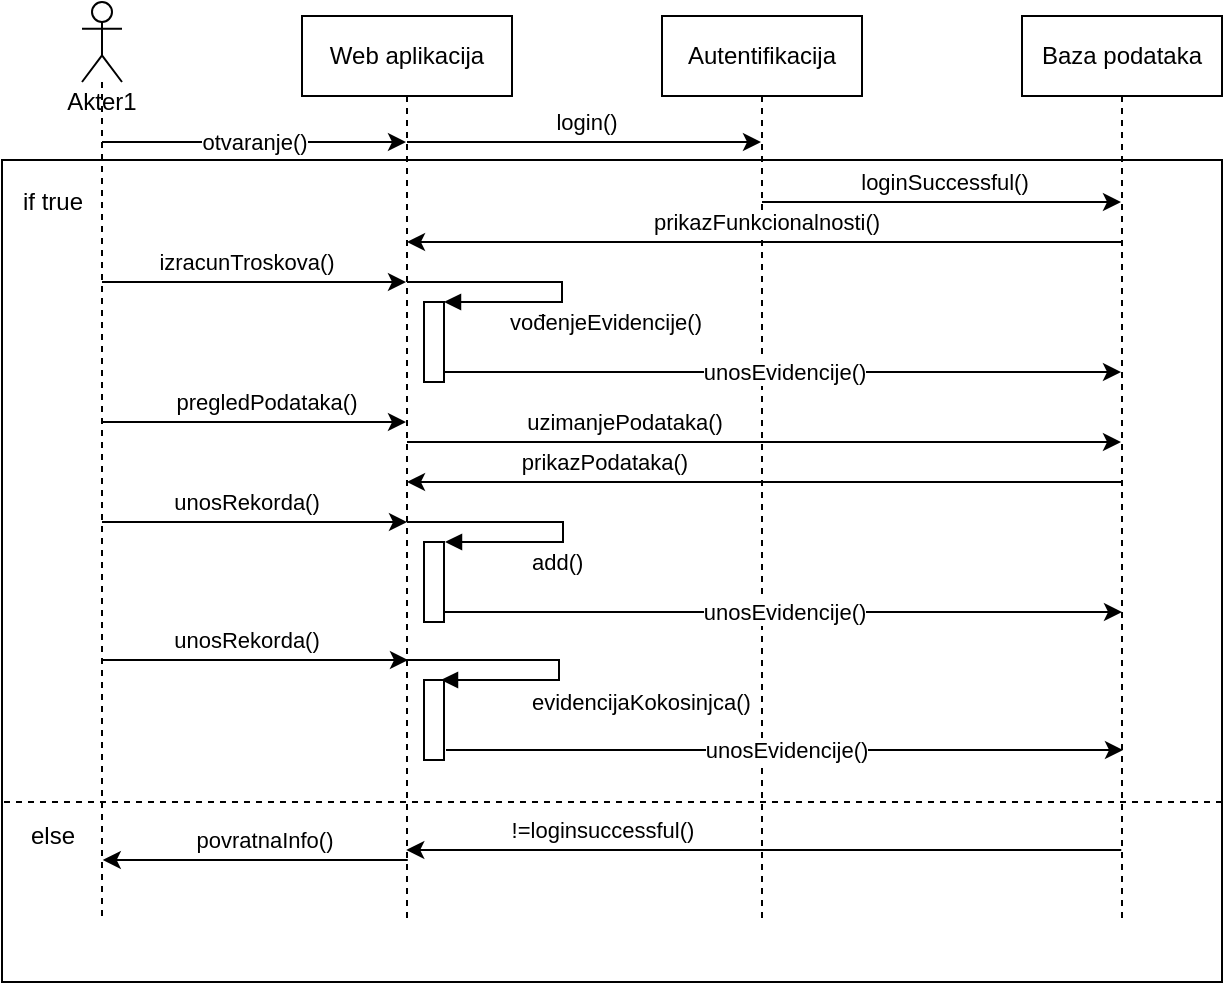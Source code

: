 <mxfile version="14.6.13" type="device"><diagram id="W66MCKCPfeMFEBZK7xAL" name="Page-1"><mxGraphModel dx="978" dy="303" grid="1" gridSize="10" guides="1" tooltips="1" connect="1" arrows="1" fold="1" page="1" pageScale="1" pageWidth="827" pageHeight="1169" math="0" shadow="0"><root><mxCell id="0"/><mxCell id="1" parent="0"/><mxCell id="soeziekp5oH6GHRPuZ2Z-10" value="" style="rounded=0;whiteSpace=wrap;html=1;" parent="1" vertex="1"><mxGeometry x="280" y="189" width="610" height="411" as="geometry"/></mxCell><mxCell id="soeziekp5oH6GHRPuZ2Z-3" value="otvaranje()" style="edgeStyle=orthogonalEdgeStyle;rounded=0;orthogonalLoop=1;jettySize=auto;html=1;" parent="1" source="oA69pTfiYyQ1RtSddcOU-2" target="soeziekp5oH6GHRPuZ2Z-1" edge="1"><mxGeometry relative="1" as="geometry"><Array as="points"><mxPoint x="360" y="180"/><mxPoint x="360" y="180"/></Array></mxGeometry></mxCell><mxCell id="soeziekp5oH6GHRPuZ2Z-13" value="izracunTroskova()" style="edgeStyle=orthogonalEdgeStyle;rounded=0;orthogonalLoop=1;jettySize=auto;html=1;" parent="1" source="oA69pTfiYyQ1RtSddcOU-2" target="soeziekp5oH6GHRPuZ2Z-1" edge="1"><mxGeometry x="-0.06" y="10" relative="1" as="geometry"><Array as="points"><mxPoint x="400" y="250"/><mxPoint x="400" y="250"/></Array><mxPoint as="offset"/></mxGeometry></mxCell><mxCell id="soeziekp5oH6GHRPuZ2Z-18" value="pregledPodataka()" style="edgeStyle=orthogonalEdgeStyle;rounded=0;orthogonalLoop=1;jettySize=auto;html=1;" parent="1" source="oA69pTfiYyQ1RtSddcOU-2" target="soeziekp5oH6GHRPuZ2Z-1" edge="1"><mxGeometry x="0.056" y="10" relative="1" as="geometry"><Array as="points"><mxPoint x="400" y="320"/><mxPoint x="400" y="320"/></Array><mxPoint x="1" as="offset"/></mxGeometry></mxCell><mxCell id="oA69pTfiYyQ1RtSddcOU-2" value="Akter1" style="shape=umlLifeline;participant=umlActor;perimeter=lifelinePerimeter;whiteSpace=wrap;html=1;container=1;collapsible=0;recursiveResize=0;verticalAlign=top;spacingTop=36;outlineConnect=0;size=40;" parent="1" vertex="1"><mxGeometry x="320" y="110" width="20" height="460" as="geometry"/></mxCell><mxCell id="soeziekp5oH6GHRPuZ2Z-5" value="login()" style="edgeStyle=orthogonalEdgeStyle;rounded=0;orthogonalLoop=1;jettySize=auto;html=1;" parent="1" source="soeziekp5oH6GHRPuZ2Z-1" target="soeziekp5oH6GHRPuZ2Z-2" edge="1"><mxGeometry x="0.006" y="10" relative="1" as="geometry"><Array as="points"><mxPoint x="560" y="180"/><mxPoint x="560" y="180"/></Array><mxPoint as="offset"/></mxGeometry></mxCell><mxCell id="soeziekp5oH6GHRPuZ2Z-19" value="uzimanjePodataka()" style="edgeStyle=orthogonalEdgeStyle;rounded=0;orthogonalLoop=1;jettySize=auto;html=1;" parent="1" source="soeziekp5oH6GHRPuZ2Z-1" target="soeziekp5oH6GHRPuZ2Z-4" edge="1"><mxGeometry x="-0.396" y="10" relative="1" as="geometry"><Array as="points"><mxPoint x="660" y="330"/><mxPoint x="660" y="330"/></Array><mxPoint as="offset"/></mxGeometry></mxCell><mxCell id="soeziekp5oH6GHRPuZ2Z-1" value="Web aplikacija" style="shape=umlLifeline;perimeter=lifelinePerimeter;whiteSpace=wrap;html=1;container=1;collapsible=0;recursiveResize=0;outlineConnect=0;" parent="1" vertex="1"><mxGeometry x="430" y="117" width="105" height="453" as="geometry"/></mxCell><mxCell id="soeziekp5oH6GHRPuZ2Z-15" value="" style="html=1;points=[];perimeter=orthogonalPerimeter;" parent="soeziekp5oH6GHRPuZ2Z-1" vertex="1"><mxGeometry x="61" y="143" width="10" height="40" as="geometry"/></mxCell><mxCell id="soeziekp5oH6GHRPuZ2Z-16" value="vođenjeEvidencije()" style="edgeStyle=orthogonalEdgeStyle;html=1;align=left;spacingLeft=2;endArrow=block;rounded=0;entryX=1;entryY=0;" parent="soeziekp5oH6GHRPuZ2Z-1" source="soeziekp5oH6GHRPuZ2Z-1" target="soeziekp5oH6GHRPuZ2Z-15" edge="1"><mxGeometry x="0.605" y="10" relative="1" as="geometry"><mxPoint x="100" y="153" as="sourcePoint"/><Array as="points"><mxPoint x="130" y="133"/><mxPoint x="130" y="143"/></Array><mxPoint as="offset"/></mxGeometry></mxCell><mxCell id="soeziekp5oH6GHRPuZ2Z-7" value="loginSuccessful()" style="edgeStyle=orthogonalEdgeStyle;rounded=0;orthogonalLoop=1;jettySize=auto;html=1;" parent="1" source="soeziekp5oH6GHRPuZ2Z-2" target="soeziekp5oH6GHRPuZ2Z-4" edge="1"><mxGeometry x="0.006" y="10" relative="1" as="geometry"><Array as="points"><mxPoint x="750" y="210"/><mxPoint x="750" y="210"/></Array><mxPoint as="offset"/></mxGeometry></mxCell><mxCell id="soeziekp5oH6GHRPuZ2Z-2" value="Autentifikacija" style="shape=umlLifeline;perimeter=lifelinePerimeter;whiteSpace=wrap;html=1;container=1;collapsible=0;recursiveResize=0;outlineConnect=0;" parent="1" vertex="1"><mxGeometry x="610" y="117" width="100" height="453" as="geometry"/></mxCell><mxCell id="soeziekp5oH6GHRPuZ2Z-12" value="prikazFunkcionalnosti()" style="edgeStyle=orthogonalEdgeStyle;rounded=0;orthogonalLoop=1;jettySize=auto;html=1;" parent="1" source="soeziekp5oH6GHRPuZ2Z-4" target="soeziekp5oH6GHRPuZ2Z-1" edge="1"><mxGeometry x="-0.003" y="-10" relative="1" as="geometry"><Array as="points"><mxPoint x="660" y="230"/><mxPoint x="660" y="230"/></Array><mxPoint as="offset"/></mxGeometry></mxCell><mxCell id="soeziekp5oH6GHRPuZ2Z-20" value="prikazPodataka()" style="edgeStyle=orthogonalEdgeStyle;rounded=0;orthogonalLoop=1;jettySize=auto;html=1;" parent="1" source="soeziekp5oH6GHRPuZ2Z-4" target="soeziekp5oH6GHRPuZ2Z-1" edge="1"><mxGeometry x="0.452" y="-10" relative="1" as="geometry"><Array as="points"><mxPoint x="660" y="350"/><mxPoint x="660" y="350"/></Array><mxPoint as="offset"/></mxGeometry></mxCell><mxCell id="soeziekp5oH6GHRPuZ2Z-4" value="Baza podataka" style="shape=umlLifeline;perimeter=lifelinePerimeter;whiteSpace=wrap;html=1;container=1;collapsible=0;recursiveResize=0;outlineConnect=0;" parent="1" vertex="1"><mxGeometry x="790" y="117" width="100" height="453" as="geometry"/></mxCell><mxCell id="soeziekp5oH6GHRPuZ2Z-17" value="unosEvidencije()" style="edgeStyle=orthogonalEdgeStyle;rounded=0;orthogonalLoop=1;jettySize=auto;html=1;" parent="1" edge="1"><mxGeometry relative="1" as="geometry"><mxPoint x="501" y="295" as="sourcePoint"/><mxPoint x="839.5" y="295" as="targetPoint"/><Array as="points"><mxPoint x="670" y="295"/><mxPoint x="670" y="295"/></Array></mxGeometry></mxCell><mxCell id="soeziekp5oH6GHRPuZ2Z-24" value="" style="endArrow=none;dashed=1;html=1;entryX=0;entryY=0.5;entryDx=0;entryDy=0;exitX=1;exitY=0.684;exitDx=0;exitDy=0;exitPerimeter=0;" parent="1" edge="1"><mxGeometry width="50" height="50" relative="1" as="geometry"><mxPoint x="890" y="510.024" as="sourcePoint"/><mxPoint x="280" y="510" as="targetPoint"/></mxGeometry></mxCell><mxCell id="soeziekp5oH6GHRPuZ2Z-25" value="if true" style="text;html=1;align=center;verticalAlign=middle;resizable=0;points=[];autosize=1;strokeColor=none;" parent="1" vertex="1"><mxGeometry x="280" y="200" width="50" height="20" as="geometry"/></mxCell><mxCell id="M5qFDHSjGWPHHJoiY7jc-7" value="unosRekorda()" style="edgeStyle=orthogonalEdgeStyle;rounded=0;orthogonalLoop=1;jettySize=auto;html=1;" parent="1" edge="1"><mxGeometry x="-0.06" y="10" relative="1" as="geometry"><Array as="points"><mxPoint x="400.5" y="370"/><mxPoint x="400.5" y="370"/></Array><mxPoint as="offset"/><mxPoint x="330" y="370" as="sourcePoint"/><mxPoint x="482.5" y="370" as="targetPoint"/></mxGeometry></mxCell><mxCell id="M5qFDHSjGWPHHJoiY7jc-8" value="add()" style="edgeStyle=orthogonalEdgeStyle;html=1;align=left;spacingLeft=2;endArrow=block;rounded=0;entryX=1;entryY=0;" parent="1" edge="1"><mxGeometry x="0.469" y="10" relative="1" as="geometry"><mxPoint x="482.5" y="370" as="sourcePoint"/><Array as="points"><mxPoint x="560.5" y="370"/><mxPoint x="560.5" y="380"/></Array><mxPoint as="offset"/><mxPoint x="501.5" y="380" as="targetPoint"/></mxGeometry></mxCell><mxCell id="M5qFDHSjGWPHHJoiY7jc-9" value="unosEvidencije()" style="edgeStyle=orthogonalEdgeStyle;rounded=0;orthogonalLoop=1;jettySize=auto;html=1;" parent="1" edge="1"><mxGeometry relative="1" as="geometry"><mxPoint x="501.5" y="415" as="sourcePoint"/><mxPoint x="840" y="415" as="targetPoint"/><Array as="points"><mxPoint x="670.5" y="415"/><mxPoint x="670.5" y="415"/></Array></mxGeometry></mxCell><mxCell id="M5qFDHSjGWPHHJoiY7jc-10" value="unosRekorda()" style="edgeStyle=orthogonalEdgeStyle;rounded=0;orthogonalLoop=1;jettySize=auto;html=1;" parent="1" edge="1"><mxGeometry x="-0.06" y="10" relative="1" as="geometry"><Array as="points"><mxPoint x="401" y="439"/><mxPoint x="401" y="439"/></Array><mxPoint as="offset"/><mxPoint x="330.5" y="439" as="sourcePoint"/><mxPoint x="483" y="439" as="targetPoint"/></mxGeometry></mxCell><mxCell id="M5qFDHSjGWPHHJoiY7jc-11" value="unosEvidencije()" style="edgeStyle=orthogonalEdgeStyle;rounded=0;orthogonalLoop=1;jettySize=auto;html=1;" parent="1" edge="1"><mxGeometry relative="1" as="geometry"><mxPoint x="502" y="484" as="sourcePoint"/><mxPoint x="840.5" y="484" as="targetPoint"/><Array as="points"><mxPoint x="671" y="484"/><mxPoint x="671" y="484"/></Array></mxGeometry></mxCell><mxCell id="M5qFDHSjGWPHHJoiY7jc-12" value="evidencijaKokosinjca()" style="edgeStyle=orthogonalEdgeStyle;html=1;align=left;spacingLeft=2;endArrow=block;rounded=0;entryX=1;entryY=0;" parent="1" edge="1"><mxGeometry x="0.442" y="11" relative="1" as="geometry"><mxPoint x="480.5" y="439" as="sourcePoint"/><Array as="points"><mxPoint x="558.5" y="439"/><mxPoint x="558.5" y="449"/></Array><mxPoint as="offset"/><mxPoint x="499.5" y="449" as="targetPoint"/></mxGeometry></mxCell><mxCell id="M5qFDHSjGWPHHJoiY7jc-13" value="" style="html=1;points=[];perimeter=orthogonalPerimeter;" parent="1" vertex="1"><mxGeometry x="491" y="380" width="10" height="40" as="geometry"/></mxCell><mxCell id="M5qFDHSjGWPHHJoiY7jc-14" value="" style="html=1;points=[];perimeter=orthogonalPerimeter;" parent="1" vertex="1"><mxGeometry x="491" y="449" width="10" height="40" as="geometry"/></mxCell><mxCell id="M5qFDHSjGWPHHJoiY7jc-15" value="else" style="text;html=1;align=center;verticalAlign=middle;resizable=0;points=[];autosize=1;strokeColor=none;" parent="1" vertex="1"><mxGeometry x="285" y="517" width="40" height="20" as="geometry"/></mxCell><mxCell id="M5qFDHSjGWPHHJoiY7jc-16" value="povratnaInfo()" style="edgeStyle=orthogonalEdgeStyle;rounded=0;orthogonalLoop=1;jettySize=auto;html=1;" parent="1" edge="1"><mxGeometry x="-0.056" y="-10" relative="1" as="geometry"><Array as="points"><mxPoint x="410.88" y="539"/><mxPoint x="410.88" y="539"/></Array><mxPoint as="offset"/><mxPoint x="482.88" y="539" as="sourcePoint"/><mxPoint x="330.38" y="539" as="targetPoint"/></mxGeometry></mxCell><mxCell id="M5qFDHSjGWPHHJoiY7jc-17" value="!=loginsuccessful()" style="edgeStyle=orthogonalEdgeStyle;rounded=0;orthogonalLoop=1;jettySize=auto;html=1;" parent="1" edge="1"><mxGeometry x="0.452" y="-10" relative="1" as="geometry"><mxPoint x="839.63" y="534" as="sourcePoint"/><mxPoint x="482.13" y="534" as="targetPoint"/><Array as="points"><mxPoint x="660.13" y="534"/><mxPoint x="660.13" y="534"/></Array><mxPoint as="offset"/></mxGeometry></mxCell></root></mxGraphModel></diagram></mxfile>